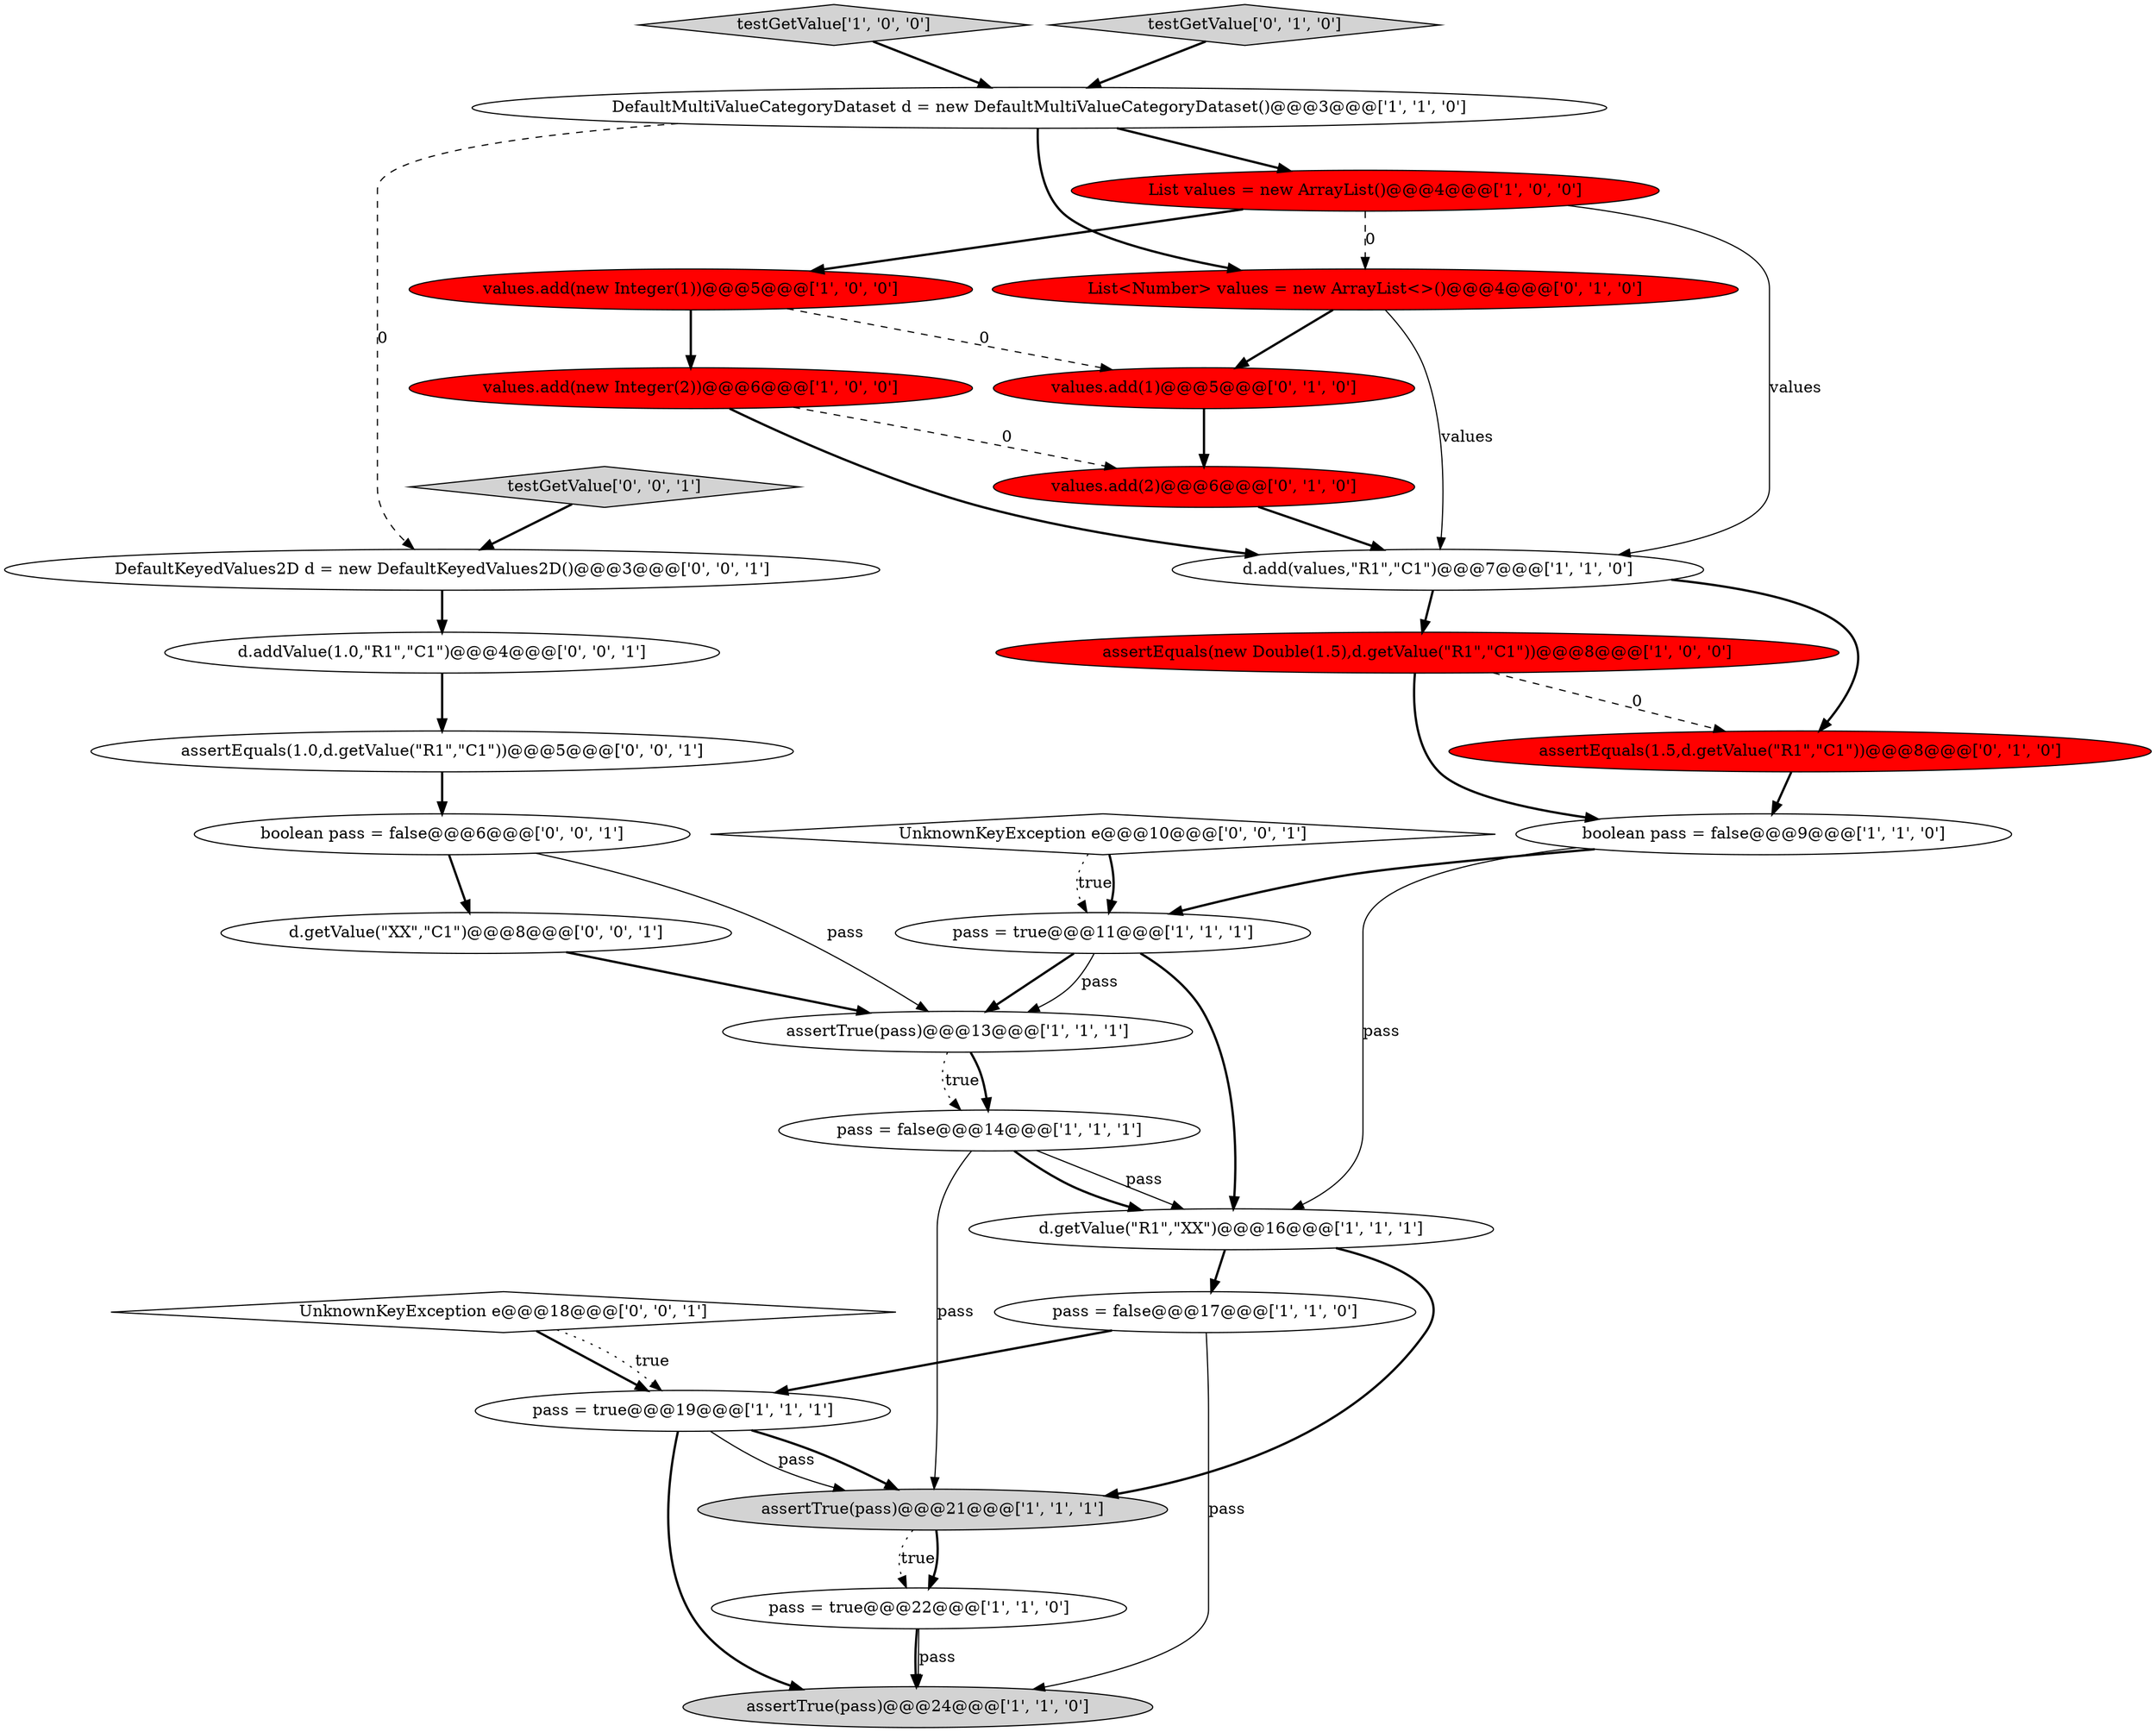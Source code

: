 digraph {
17 [style = filled, label = "values.add(1)@@@5@@@['0', '1', '0']", fillcolor = red, shape = ellipse image = "AAA1AAABBB2BBB"];
8 [style = filled, label = "testGetValue['1', '0', '0']", fillcolor = lightgray, shape = diamond image = "AAA0AAABBB1BBB"];
25 [style = filled, label = "UnknownKeyException e@@@10@@@['0', '0', '1']", fillcolor = white, shape = diamond image = "AAA0AAABBB3BBB"];
12 [style = filled, label = "d.getValue(\"R1\",\"XX\")@@@16@@@['1', '1', '1']", fillcolor = white, shape = ellipse image = "AAA0AAABBB1BBB"];
6 [style = filled, label = "assertTrue(pass)@@@24@@@['1', '1', '0']", fillcolor = lightgray, shape = ellipse image = "AAA0AAABBB1BBB"];
0 [style = filled, label = "pass = false@@@14@@@['1', '1', '1']", fillcolor = white, shape = ellipse image = "AAA0AAABBB1BBB"];
18 [style = filled, label = "testGetValue['0', '1', '0']", fillcolor = lightgray, shape = diamond image = "AAA0AAABBB2BBB"];
4 [style = filled, label = "assertTrue(pass)@@@13@@@['1', '1', '1']", fillcolor = white, shape = ellipse image = "AAA0AAABBB1BBB"];
21 [style = filled, label = "values.add(2)@@@6@@@['0', '1', '0']", fillcolor = red, shape = ellipse image = "AAA1AAABBB2BBB"];
13 [style = filled, label = "pass = true@@@19@@@['1', '1', '1']", fillcolor = white, shape = ellipse image = "AAA0AAABBB1BBB"];
3 [style = filled, label = "pass = true@@@22@@@['1', '1', '0']", fillcolor = white, shape = ellipse image = "AAA0AAABBB1BBB"];
11 [style = filled, label = "DefaultMultiValueCategoryDataset d = new DefaultMultiValueCategoryDataset()@@@3@@@['1', '1', '0']", fillcolor = white, shape = ellipse image = "AAA0AAABBB1BBB"];
26 [style = filled, label = "testGetValue['0', '0', '1']", fillcolor = lightgray, shape = diamond image = "AAA0AAABBB3BBB"];
27 [style = filled, label = "d.getValue(\"XX\",\"C1\")@@@8@@@['0', '0', '1']", fillcolor = white, shape = ellipse image = "AAA0AAABBB3BBB"];
16 [style = filled, label = "assertEquals(new Double(1.5),d.getValue(\"R1\",\"C1\"))@@@8@@@['1', '0', '0']", fillcolor = red, shape = ellipse image = "AAA1AAABBB1BBB"];
20 [style = filled, label = "List<Number> values = new ArrayList<>()@@@4@@@['0', '1', '0']", fillcolor = red, shape = ellipse image = "AAA1AAABBB2BBB"];
1 [style = filled, label = "values.add(new Integer(1))@@@5@@@['1', '0', '0']", fillcolor = red, shape = ellipse image = "AAA1AAABBB1BBB"];
14 [style = filled, label = "boolean pass = false@@@9@@@['1', '1', '0']", fillcolor = white, shape = ellipse image = "AAA0AAABBB1BBB"];
19 [style = filled, label = "assertEquals(1.5,d.getValue(\"R1\",\"C1\"))@@@8@@@['0', '1', '0']", fillcolor = red, shape = ellipse image = "AAA1AAABBB2BBB"];
22 [style = filled, label = "boolean pass = false@@@6@@@['0', '0', '1']", fillcolor = white, shape = ellipse image = "AAA0AAABBB3BBB"];
28 [style = filled, label = "UnknownKeyException e@@@18@@@['0', '0', '1']", fillcolor = white, shape = diamond image = "AAA0AAABBB3BBB"];
23 [style = filled, label = "DefaultKeyedValues2D d = new DefaultKeyedValues2D()@@@3@@@['0', '0', '1']", fillcolor = white, shape = ellipse image = "AAA0AAABBB3BBB"];
24 [style = filled, label = "d.addValue(1.0,\"R1\",\"C1\")@@@4@@@['0', '0', '1']", fillcolor = white, shape = ellipse image = "AAA0AAABBB3BBB"];
10 [style = filled, label = "List values = new ArrayList()@@@4@@@['1', '0', '0']", fillcolor = red, shape = ellipse image = "AAA1AAABBB1BBB"];
2 [style = filled, label = "assertTrue(pass)@@@21@@@['1', '1', '1']", fillcolor = lightgray, shape = ellipse image = "AAA0AAABBB1BBB"];
15 [style = filled, label = "values.add(new Integer(2))@@@6@@@['1', '0', '0']", fillcolor = red, shape = ellipse image = "AAA1AAABBB1BBB"];
5 [style = filled, label = "pass = true@@@11@@@['1', '1', '1']", fillcolor = white, shape = ellipse image = "AAA0AAABBB1BBB"];
9 [style = filled, label = "pass = false@@@17@@@['1', '1', '0']", fillcolor = white, shape = ellipse image = "AAA0AAABBB1BBB"];
29 [style = filled, label = "assertEquals(1.0,d.getValue(\"R1\",\"C1\"))@@@5@@@['0', '0', '1']", fillcolor = white, shape = ellipse image = "AAA0AAABBB3BBB"];
7 [style = filled, label = "d.add(values,\"R1\",\"C1\")@@@7@@@['1', '1', '0']", fillcolor = white, shape = ellipse image = "AAA0AAABBB1BBB"];
2->3 [style = dotted, label="true"];
11->20 [style = bold, label=""];
20->17 [style = bold, label=""];
15->7 [style = bold, label=""];
16->19 [style = dashed, label="0"];
1->15 [style = bold, label=""];
2->3 [style = bold, label=""];
0->12 [style = bold, label=""];
18->11 [style = bold, label=""];
14->5 [style = bold, label=""];
0->12 [style = solid, label="pass"];
4->0 [style = dotted, label="true"];
3->6 [style = bold, label=""];
28->13 [style = bold, label=""];
10->7 [style = solid, label="values"];
14->12 [style = solid, label="pass"];
15->21 [style = dashed, label="0"];
24->29 [style = bold, label=""];
11->23 [style = dashed, label="0"];
12->9 [style = bold, label=""];
4->0 [style = bold, label=""];
3->6 [style = solid, label="pass"];
0->2 [style = solid, label="pass"];
27->4 [style = bold, label=""];
12->2 [style = bold, label=""];
23->24 [style = bold, label=""];
20->7 [style = solid, label="values"];
13->2 [style = solid, label="pass"];
25->5 [style = dotted, label="true"];
5->4 [style = solid, label="pass"];
19->14 [style = bold, label=""];
1->17 [style = dashed, label="0"];
22->27 [style = bold, label=""];
5->12 [style = bold, label=""];
11->10 [style = bold, label=""];
26->23 [style = bold, label=""];
5->4 [style = bold, label=""];
7->16 [style = bold, label=""];
13->2 [style = bold, label=""];
21->7 [style = bold, label=""];
16->14 [style = bold, label=""];
25->5 [style = bold, label=""];
10->20 [style = dashed, label="0"];
29->22 [style = bold, label=""];
13->6 [style = bold, label=""];
9->6 [style = solid, label="pass"];
10->1 [style = bold, label=""];
28->13 [style = dotted, label="true"];
8->11 [style = bold, label=""];
7->19 [style = bold, label=""];
17->21 [style = bold, label=""];
22->4 [style = solid, label="pass"];
9->13 [style = bold, label=""];
}
